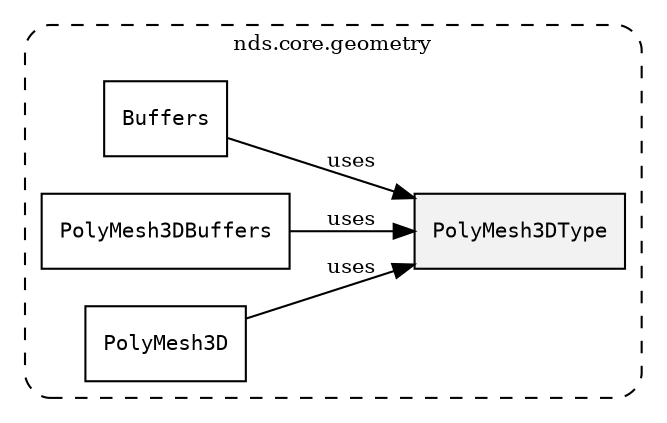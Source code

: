 /**
 * This dot file creates symbol collaboration diagram for PolyMesh3DType.
 */
digraph ZSERIO
{
    node [shape=box, fontsize=10];
    rankdir="LR";
    fontsize=10;
    tooltip="PolyMesh3DType collaboration diagram";

    subgraph "cluster_nds.core.geometry"
    {
        style="dashed, rounded";
        label="nds.core.geometry";
        tooltip="Package nds.core.geometry";
        href="../../../content/packages/nds.core.geometry.html#Package-nds-core-geometry";
        target="_parent";

        "PolyMesh3DType" [style="filled", fillcolor="#0000000D", target="_parent", label=<<font face="monospace"><table align="center" border="0" cellspacing="0" cellpadding="0"><tr><td href="../../../content/packages/nds.core.geometry.html#Enum-PolyMesh3DType" title="Enum defined in nds.core.geometry">PolyMesh3DType</td></tr></table></font>>];
        "Buffers" [target="_parent", label=<<font face="monospace"><table align="center" border="0" cellspacing="0" cellpadding="0"><tr><td href="../../../content/packages/nds.core.geometry.html#Choice-Buffers" title="Choice defined in nds.core.geometry">Buffers</td></tr></table></font>>];
        "PolyMesh3DBuffers" [target="_parent", label=<<font face="monospace"><table align="center" border="0" cellspacing="0" cellpadding="0"><tr><td href="../../../content/packages/nds.core.geometry.html#Structure-PolyMesh3DBuffers" title="Structure defined in nds.core.geometry">PolyMesh3DBuffers</td></tr></table></font>>];
        "PolyMesh3D" [target="_parent", label=<<font face="monospace"><table align="center" border="0" cellspacing="0" cellpadding="0"><tr><td href="../../../content/packages/nds.core.geometry.html#Structure-PolyMesh3D" title="Structure defined in nds.core.geometry">PolyMesh3D</td></tr></table></font>>];
    }

    "Buffers" -> "PolyMesh3DType" [label="uses", fontsize=10];
    "PolyMesh3DBuffers" -> "PolyMesh3DType" [label="uses", fontsize=10];
    "PolyMesh3D" -> "PolyMesh3DType" [label="uses", fontsize=10];
}
